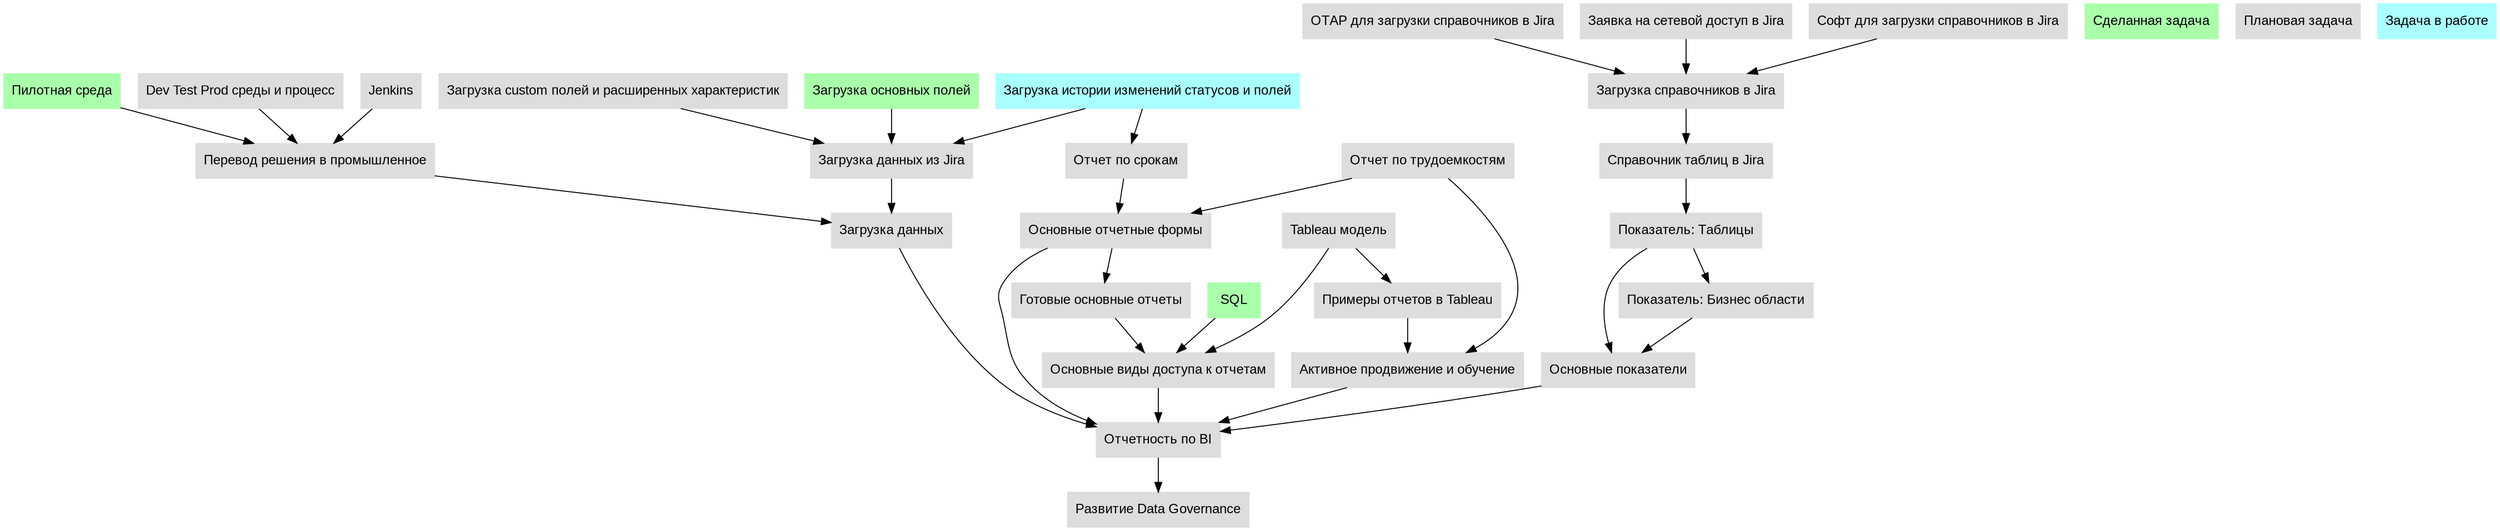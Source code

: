 
digraph tasks {
    size="30,9";
    node [color=lightgray, style=filled, fontname=Arial, colorscheme=pastel28];
    nnoname5 -> nnoname4;
    nnoname6 -> nnoname5;
    nnoname7 -> nnoname6;
    nnoname8 -> nnoname7;
    nchangelog -> nnoname7;
    nnoname10 -> nnoname7;
    nnoname11 -> nnoname6;
    nnoname12 -> nnoname11;
    nnoname13 -> nnoname11;
    nnoname14 -> nnoname11;
    nmain_reports -> nnoname5;
    nactive_promotion -> nmain_reports;
    nnoname17 -> nmain_reports;
    nchangelog -> nnoname17;
    nnoname18 -> nnoname5;
    nnoname19 -> nnoname18;
    ntableau_model -> nnoname18;
    nnoname21 -> nnoname18;
    nmain_reports -> nnoname21;
    nnoname22 -> nnoname5;
    nnoname23 -> nnoname22;
    nattr_tables -> nnoname23;
    nattr_tables -> nnoname22;
    nnoname25 -> nattr_tables;
    njira_dicts -> nnoname25;
    nnoname27 -> njira_dicts;
    nnoname28 -> njira_dicts;
    nnoname29 -> njira_dicts;
    nnoname30 -> nnoname5;
    nactive_promotion -> nnoname30;
    nnoname31 -> nnoname30;
    ntableau_model -> nnoname31;
    nnoname1 [label="Сделанная задача", shape="box" color="#AAFFAA"];
    nnoname4 [label="Развитие Data Governance", shape="box" color="#DDDDDD"];
    nnoname2 [label="Плановая задача", shape="box" color="#DDDDDD"];
    nnoname3 [label="Задача в работе", shape="box" color="#AAFFFF"];
    nnoname5 [label="Отчетность по BI", shape="box" color="#DDDDDD"];
    nnoname22 [label="Основные показатели", shape="box" color="#DDDDDD"];
    nmain_reports [label="Основные отчетные формы", shape="box" color="#DDDDDD"];
    nnoname18 [label="Основные виды доступа к отчетам", shape="box" color="#DDDDDD"];
    nnoname6 [label="Загрузка данных", shape="box" color="#DDDDDD"];
    nnoname30 [label="Активное продвижение и обучение", shape="box" color="#DDDDDD"];
    nnoname31 [label="Примеры отчетов в Tableau", shape="box" color="#DDDDDD"];
    nattr_tables [label="Показатель: Таблицы", shape="box" color="#DDDDDD"];
    nnoname23 [label="Показатель: Бизнес области", shape="box" color="#DDDDDD"];
    nnoname11 [label="Перевод решения в промышленное", shape="box" color="#DDDDDD"];
    nactive_promotion [label="Отчет по трудоемкостям", shape="box" color="#DDDDDD"];
    nnoname17 [label="Отчет по срокам", shape="box" color="#DDDDDD"];
    nnoname7 [label="Загрузка данных из Jira", shape="box" color="#DDDDDD"];
    nnoname21 [label="Готовые основные отчеты", shape="box" color="#DDDDDD"];
    ntableau_model [label="Tableau модель", shape="box" color="#DDDDDD"];
    nnoname19 [label="SQL", shape="box" color="#AAFFAA"];
    nnoname25 [label="Справочник таблиц в Jira", shape="box" color="#DDDDDD"];
    nnoname12 [label="Пилотная среда", shape="box" color="#AAFFAA"];
    nnoname8 [label="Загрузка основных полей", shape="box" color="#AAFFAA"];
    nchangelog [label="Загрузка истории изменений статусов и полей", shape="box" color="#AAFFFF"];
    nnoname10 [label="Загрузка custom полей и расширенных характеристик", shape="box" color="#DDDDDD"];
    nnoname14 [label="Jenkins", shape="box" color="#DDDDDD"];
    nnoname13 [label="Dev Test Prod среды и процесс", shape="box" color="#DDDDDD"];
    njira_dicts [label="Загрузка справочников в Jira", shape="box" color="#DDDDDD"];
    nnoname29 [label="Софт для загрузки справочников в Jira", shape="box" color="#DDDDDD"];
    nnoname27 [label="ОТАР для загрузки справочников в Jira", shape="box" color="#DDDDDD"];
    nnoname28 [label="Заявка на сетевой доступ в Jira", shape="box" color="#DDDDDD"];
}
